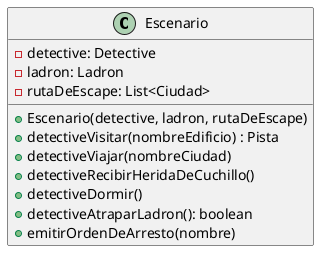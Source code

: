 @startuml

class Escenario {
    - detective: Detective
    - ladron: Ladron
    - rutaDeEscape: List<Ciudad>
    + Escenario(detective, ladron, rutaDeEscape)
    + detectiveVisitar(nombreEdificio) : Pista
    + detectiveViajar(nombreCiudad)
    + detectiveRecibirHeridaDeCuchillo()
    + detectiveDormir()
    + detectiveAtraparLadron(): boolean
    + emitirOrdenDeArresto(nombre)
}

@enduml
